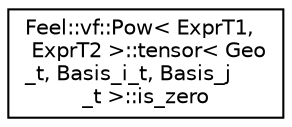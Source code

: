 digraph "Graphical Class Hierarchy"
{
 // LATEX_PDF_SIZE
  edge [fontname="Helvetica",fontsize="10",labelfontname="Helvetica",labelfontsize="10"];
  node [fontname="Helvetica",fontsize="10",shape=record];
  rankdir="LR";
  Node0 [label="Feel::vf::Pow\< ExprT1,\l ExprT2 \>::tensor\< Geo\l_t, Basis_i_t, Basis_j\l_t \>::is_zero",height=0.2,width=0.4,color="black", fillcolor="white", style="filled",URL="$structFeel_1_1vf_1_1Pow_1_1tensor_1_1is__zero.html",tooltip=" "];
}
